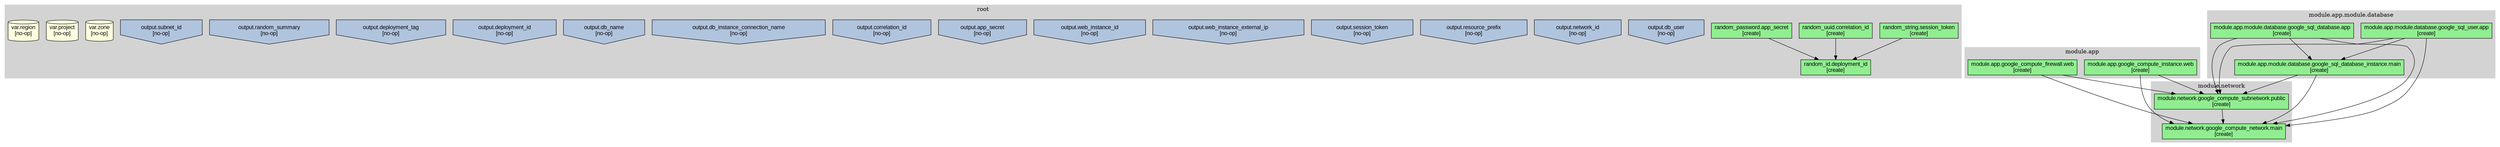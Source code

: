 digraph terraform_plan {
  rankdir=TB;
  node [shape=box, style=filled, fontname="Arial"];
  edge [fontname="Arial"];

  subgraph cluster_root {
    label="root";
    style=filled;
    color=lightgrey;

    random_id_deployment_id [label="random_id.deployment_id\n[create]", fillcolor=lightgreen, shape=box];
    random_password_app_secret [label="random_password.app_secret\n[create]", fillcolor=lightgreen, shape=box];
    random_string_session_token [label="random_string.session_token\n[create]", fillcolor=lightgreen, shape=box];
    random_uuid_correlation_id [label="random_uuid.correlation_id\n[create]", fillcolor=lightgreen, shape=box];
    output_db_user [label="output.db_user\n[no-op]", fillcolor=lightsteelblue, shape=invhouse];
    output_network_id [label="output.network_id\n[no-op]", fillcolor=lightsteelblue, shape=invhouse];
    output_resource_prefix [label="output.resource_prefix\n[no-op]", fillcolor=lightsteelblue, shape=invhouse];
    output_session_token [label="output.session_token\n[no-op]", fillcolor=lightsteelblue, shape=invhouse];
    output_web_instance_external_ip [label="output.web_instance_external_ip\n[no-op]", fillcolor=lightsteelblue, shape=invhouse];
    output_web_instance_id [label="output.web_instance_id\n[no-op]", fillcolor=lightsteelblue, shape=invhouse];
    output_app_secret [label="output.app_secret\n[no-op]", fillcolor=lightsteelblue, shape=invhouse];
    output_correlation_id [label="output.correlation_id\n[no-op]", fillcolor=lightsteelblue, shape=invhouse];
    output_db_instance_connection_name [label="output.db_instance_connection_name\n[no-op]", fillcolor=lightsteelblue, shape=invhouse];
    output_db_name [label="output.db_name\n[no-op]", fillcolor=lightsteelblue, shape=invhouse];
    output_deployment_id [label="output.deployment_id\n[no-op]", fillcolor=lightsteelblue, shape=invhouse];
    output_deployment_tag [label="output.deployment_tag\n[no-op]", fillcolor=lightsteelblue, shape=invhouse];
    output_random_summary [label="output.random_summary\n[no-op]", fillcolor=lightsteelblue, shape=invhouse];
    output_subnet_id [label="output.subnet_id\n[no-op]", fillcolor=lightsteelblue, shape=invhouse];
    var_zone [label="var.zone\n[no-op]", fillcolor=lightyellow, shape=cylinder];
    var_project [label="var.project\n[no-op]", fillcolor=lightyellow, shape=cylinder];
    var_region [label="var.region\n[no-op]", fillcolor=lightyellow, shape=cylinder];
  }

  subgraph cluster_module_app {
    label="module.app";
    style=filled;
    color=lightgrey;

    module_app_google_compute_firewall_web [label="module.app.google_compute_firewall.web\n[create]", fillcolor=lightgreen, shape=box];
    module_app_google_compute_instance_web [label="module.app.google_compute_instance.web\n[create]", fillcolor=lightgreen, shape=box];
  }

  subgraph cluster_module_network {
    label="module.network";
    style=filled;
    color=lightgrey;

    module_network_google_compute_network_main [label="module.network.google_compute_network.main\n[create]", fillcolor=lightgreen, shape=box];
    module_network_google_compute_subnetwork_public [label="module.network.google_compute_subnetwork.public\n[create]", fillcolor=lightgreen, shape=box];
  }

  subgraph cluster_module_app_module_database {
    label="module.app.module.database";
    style=filled;
    color=lightgrey;

    module_app_module_database_google_sql_database_app [label="module.app.module.database.google_sql_database.app\n[create]", fillcolor=lightgreen, shape=box];
    module_app_module_database_google_sql_database_instance_main [label="module.app.module.database.google_sql_database_instance.main\n[create]", fillcolor=lightgreen, shape=box];
    module_app_module_database_google_sql_user_app [label="module.app.module.database.google_sql_user.app\n[create]", fillcolor=lightgreen, shape=box];
  }

  random_password_app_secret -> random_id_deployment_id;
  random_string_session_token -> random_id_deployment_id;
  random_uuid_correlation_id -> random_id_deployment_id;
  module_app_module_database_google_sql_database_instance_main -> module_network_google_compute_network_main;
  module_app_module_database_google_sql_user_app -> module_network_google_compute_network_main;
  module_app_google_compute_firewall_web -> module_network_google_compute_network_main;
  module_app_google_compute_instance_web -> module_network_google_compute_network_main;
  module_app_module_database_google_sql_database_app -> module_network_google_compute_network_main;
  module_app_google_compute_firewall_web -> module_network_google_compute_subnetwork_public;
  module_app_google_compute_instance_web -> module_network_google_compute_subnetwork_public;
  module_app_module_database_google_sql_database_app -> module_network_google_compute_subnetwork_public;
  module_app_module_database_google_sql_database_instance_main -> module_network_google_compute_subnetwork_public;
  module_app_module_database_google_sql_user_app -> module_network_google_compute_subnetwork_public;
  module_app_module_database_google_sql_database_app -> module_app_module_database_google_sql_database_instance_main;
  module_app_module_database_google_sql_user_app -> module_app_module_database_google_sql_database_instance_main;
  module_network_google_compute_subnetwork_public -> module_network_google_compute_network_main;
}
